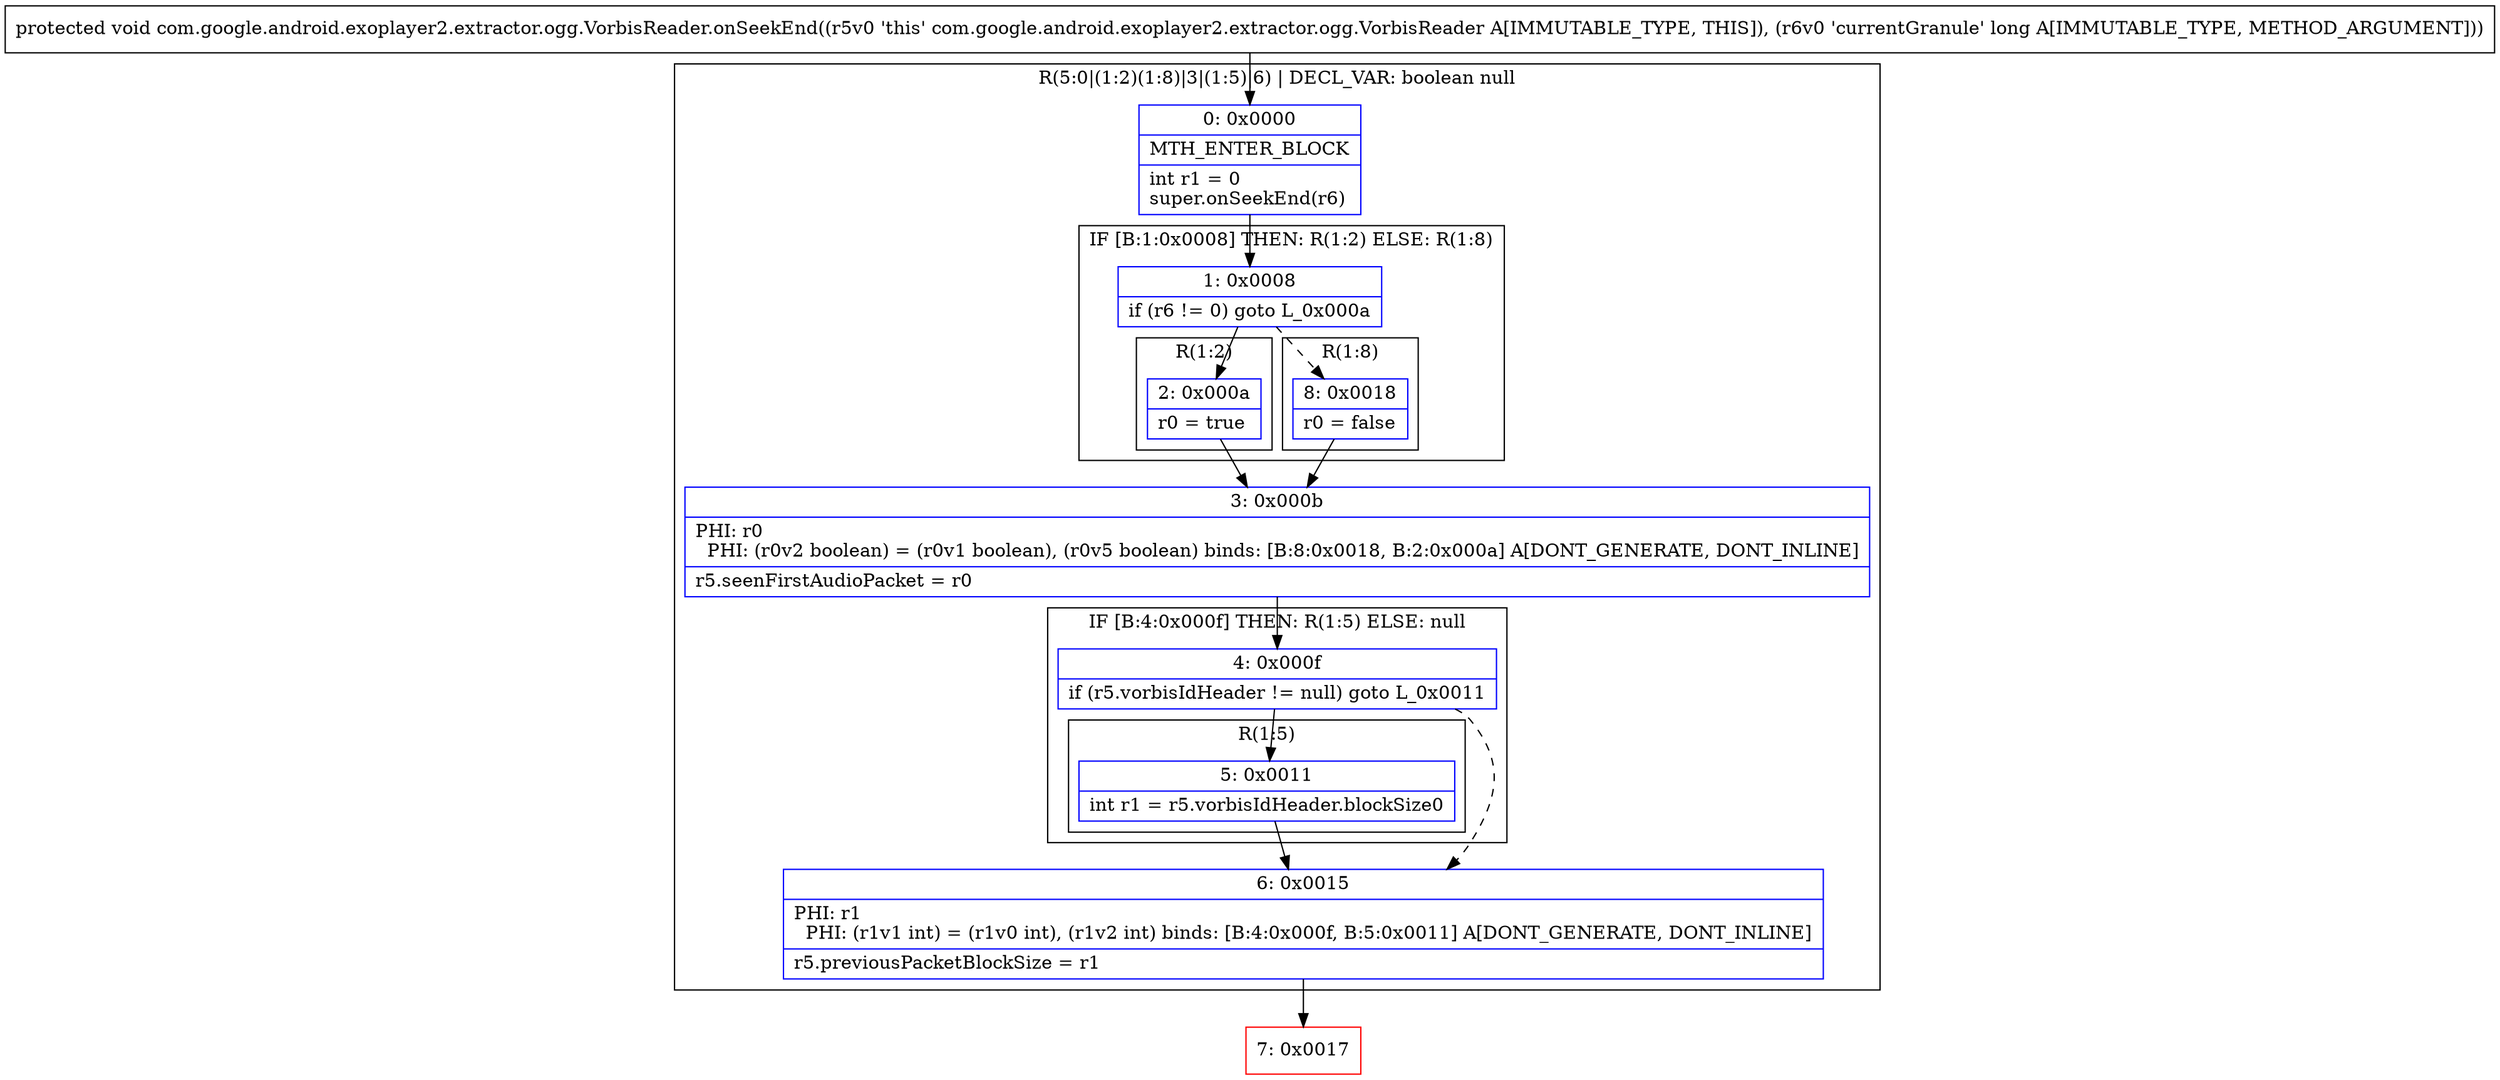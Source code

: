 digraph "CFG forcom.google.android.exoplayer2.extractor.ogg.VorbisReader.onSeekEnd(J)V" {
subgraph cluster_Region_609509366 {
label = "R(5:0|(1:2)(1:8)|3|(1:5)|6) | DECL_VAR: boolean null\l";
node [shape=record,color=blue];
Node_0 [shape=record,label="{0\:\ 0x0000|MTH_ENTER_BLOCK\l|int r1 = 0\lsuper.onSeekEnd(r6)\l}"];
subgraph cluster_IfRegion_1785438997 {
label = "IF [B:1:0x0008] THEN: R(1:2) ELSE: R(1:8)";
node [shape=record,color=blue];
Node_1 [shape=record,label="{1\:\ 0x0008|if (r6 != 0) goto L_0x000a\l}"];
subgraph cluster_Region_2046767646 {
label = "R(1:2)";
node [shape=record,color=blue];
Node_2 [shape=record,label="{2\:\ 0x000a|r0 = true\l}"];
}
subgraph cluster_Region_1381286350 {
label = "R(1:8)";
node [shape=record,color=blue];
Node_8 [shape=record,label="{8\:\ 0x0018|r0 = false\l}"];
}
}
Node_3 [shape=record,label="{3\:\ 0x000b|PHI: r0 \l  PHI: (r0v2 boolean) = (r0v1 boolean), (r0v5 boolean) binds: [B:8:0x0018, B:2:0x000a] A[DONT_GENERATE, DONT_INLINE]\l|r5.seenFirstAudioPacket = r0\l}"];
subgraph cluster_IfRegion_490034191 {
label = "IF [B:4:0x000f] THEN: R(1:5) ELSE: null";
node [shape=record,color=blue];
Node_4 [shape=record,label="{4\:\ 0x000f|if (r5.vorbisIdHeader != null) goto L_0x0011\l}"];
subgraph cluster_Region_506807483 {
label = "R(1:5)";
node [shape=record,color=blue];
Node_5 [shape=record,label="{5\:\ 0x0011|int r1 = r5.vorbisIdHeader.blockSize0\l}"];
}
}
Node_6 [shape=record,label="{6\:\ 0x0015|PHI: r1 \l  PHI: (r1v1 int) = (r1v0 int), (r1v2 int) binds: [B:4:0x000f, B:5:0x0011] A[DONT_GENERATE, DONT_INLINE]\l|r5.previousPacketBlockSize = r1\l}"];
}
Node_7 [shape=record,color=red,label="{7\:\ 0x0017}"];
MethodNode[shape=record,label="{protected void com.google.android.exoplayer2.extractor.ogg.VorbisReader.onSeekEnd((r5v0 'this' com.google.android.exoplayer2.extractor.ogg.VorbisReader A[IMMUTABLE_TYPE, THIS]), (r6v0 'currentGranule' long A[IMMUTABLE_TYPE, METHOD_ARGUMENT])) }"];
MethodNode -> Node_0;
Node_0 -> Node_1;
Node_1 -> Node_2;
Node_1 -> Node_8[style=dashed];
Node_2 -> Node_3;
Node_8 -> Node_3;
Node_3 -> Node_4;
Node_4 -> Node_5;
Node_4 -> Node_6[style=dashed];
Node_5 -> Node_6;
Node_6 -> Node_7;
}

